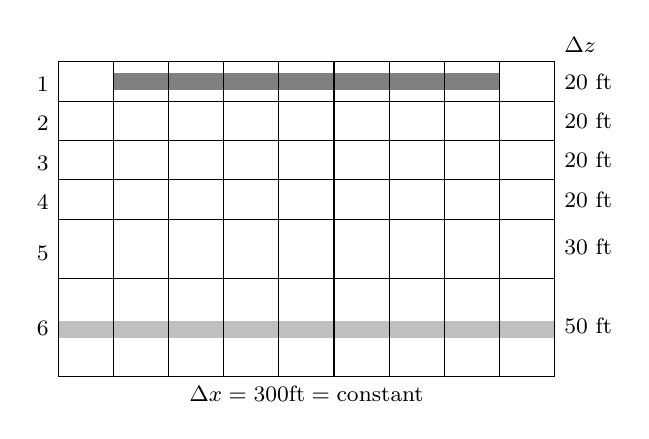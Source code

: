 % -*- root: ../../plots.tex -*-
\begin{tikzpicture}[xscale=0.7]
    \draw[color=lightgray,fill=lightgray] (0,.50) rectangle (9,.70);
    \draw[color=gray,fill=gray] (1,3.65) rectangle (8,3.85);

    \foreach \x in {0,1,...,9} {
        \draw[] (\x,0) to (\x,4);
    }
    \draw[] (0,0.00) to (9,0.00);
    \draw[] (0,1.25) to (9,1.25);
    \draw[] (0,2.00) to (9,2.00);
    \draw[] (0,2.50) to (9,2.50);
    \draw[] (0,3.00) to (9,3.00);
    \draw[] (0,3.50) to (9,3.50);
    \draw[] (0,4.00) to (9,4.00);

    \node[anchor=south east] at (0,3.5) {\footnotesize1};
    \node[anchor=south east] at (0,3.0) {\footnotesize2};
    \node[anchor=south east] at (0,2.5) {\footnotesize3};
    \node[anchor=south east] at (0,2.0) {\footnotesize4};
    \node[anchor=south east] at (0,1.35) {\footnotesize 5};
    \node[anchor=south east] at (0,0.40) {\footnotesize 6};

    \node[anchor=south west] at (9,4) {\footnotesize $\Delta z$};
    \node[anchor=west] at (9,3.75) {\footnotesize 20 ft};
    \node[anchor=west] at (9,3.25) {\footnotesize 20 ft};
    \node[anchor=west] at (9,2.75) {\footnotesize 20 ft};
    \node[anchor=west] at (9,2.25) {\footnotesize 20 ft};
    \node[anchor=west] at (9,1.65) {\footnotesize 30 ft};
    \node[anchor=west] at (9,0.65) {\footnotesize 50 ft};
    \node[anchor=north] at (4.5,0) {\footnotesize $\Delta x = 300 \mathrm{ft} = \mathrm{constant}$};
\end{tikzpicture}
